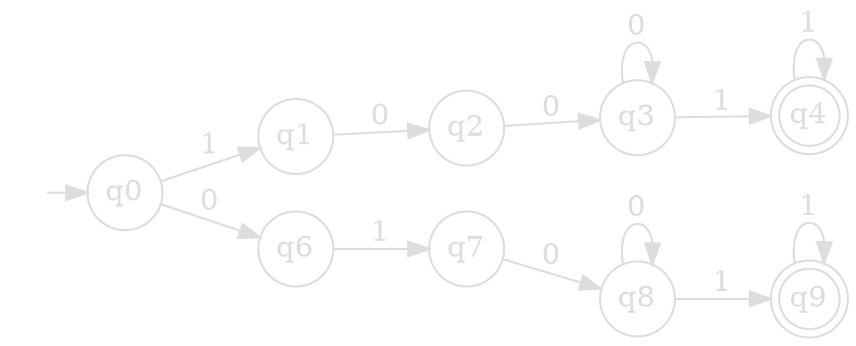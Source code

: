 digraph {
    bgcolor="transparent";
    rankdir=LR;
    node [shape=circle, fixedsize=shape, width=0.5, color="#dddddd", fontcolor="#dddddd"];
    edge [color="#dddddd", fontcolor="#dddddd"];
    start [shape=none, label="", width=0];
    q4 [shape=doublecircle, width=0.4];
    start -> q0;
    q0 -> q1 [label="1"];
    q1 -> q2 [label="0"];
    q2 -> q3 [label="0"];
    q3 -> q3 [label="0"];
    q3 -> q4 [label="1"];
    q4 -> q4 [label="1"];
    q9 [shape=doublecircle, width=0.4];
    q0 -> q6 [label="0"];
    q6 -> q7 [label="1"];
    q7 -> q8 [label="0"];
    q8 -> q8 [label="0"];
    q8 -> q9 [label="1"];
    q9 -> q9 [label="1"];
}